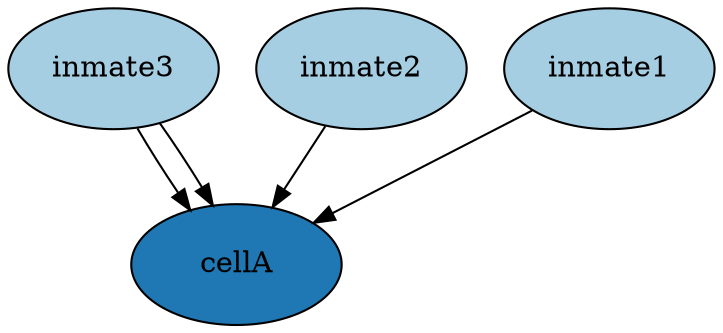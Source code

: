 digraph G {
layout=dot
node[colorscheme=paired8, style=filled, color=black, fixedSize=true, width=1.4, height=.8]
"inmate3"[fillcolor= "1",label= "inmate3"]
"inmate2"[fillcolor= "1",label= "inmate2"]
"inmate1"[fillcolor= "1",label= "inmate1"]
"cellA"[fillcolor= "2",label= "cellA"]
"inmate1" -> "cellA"
"inmate2" -> "cellA"
"inmate3" -> "cellA"
"inmate3" -> "cellA"
}

